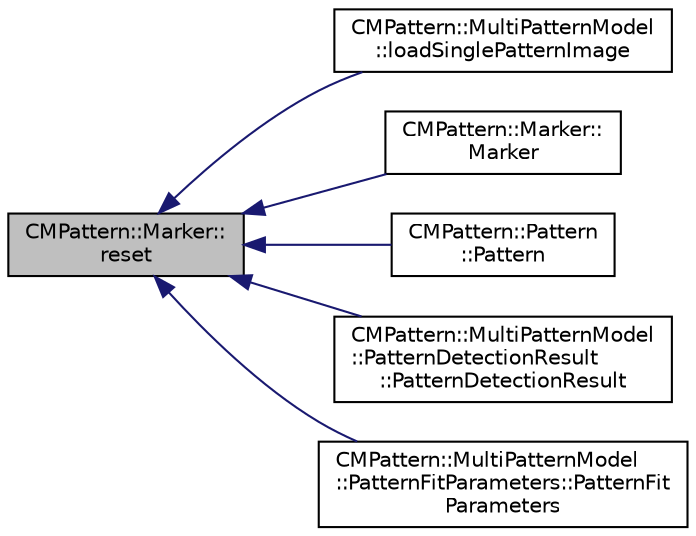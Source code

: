 digraph "CMPattern::Marker::reset"
{
 // INTERACTIVE_SVG=YES
  edge [fontname="Helvetica",fontsize="10",labelfontname="Helvetica",labelfontsize="10"];
  node [fontname="Helvetica",fontsize="10",shape=record];
  rankdir="LR";
  Node1 [label="CMPattern::Marker::\lreset",height=0.2,width=0.4,color="black", fillcolor="grey75", style="filled", fontcolor="black"];
  Node1 -> Node2 [dir="back",color="midnightblue",fontsize="10",style="solid",fontname="Helvetica"];
  Node2 [label="CMPattern::MultiPatternModel\l::loadSinglePatternImage",height=0.2,width=0.4,color="black", fillcolor="white", style="filled",URL="$d1/d49/class_c_m_pattern_1_1_multi_pattern_model.html#aa1ae63073c7e67231b602938fb5b16a7"];
  Node1 -> Node3 [dir="back",color="midnightblue",fontsize="10",style="solid",fontname="Helvetica"];
  Node3 [label="CMPattern::Marker::\lMarker",height=0.2,width=0.4,color="black", fillcolor="white", style="filled",URL="$de/d02/class_c_m_pattern_1_1_marker.html#ad09b3d5d1bdbde27d2ce0f45ca507515"];
  Node1 -> Node4 [dir="back",color="midnightblue",fontsize="10",style="solid",fontname="Helvetica"];
  Node4 [label="CMPattern::Pattern\l::Pattern",height=0.2,width=0.4,color="black", fillcolor="white", style="filled",URL="$db/d67/class_c_m_pattern_1_1_pattern.html#a6ebb5f76fe324728e617b62fa862dbce"];
  Node1 -> Node5 [dir="back",color="midnightblue",fontsize="10",style="solid",fontname="Helvetica"];
  Node5 [label="CMPattern::MultiPatternModel\l::PatternDetectionResult\l::PatternDetectionResult",height=0.2,width=0.4,color="black", fillcolor="white", style="filled",URL="$da/d18/class_c_m_pattern_1_1_multi_pattern_model_1_1_pattern_detection_result.html#a1c82a14ed19755af6ea737d1797954b6"];
  Node1 -> Node6 [dir="back",color="midnightblue",fontsize="10",style="solid",fontname="Helvetica"];
  Node6 [label="CMPattern::MultiPatternModel\l::PatternFitParameters::PatternFit\lParameters",height=0.2,width=0.4,color="black", fillcolor="white", style="filled",URL="$d2/db3/class_c_m_pattern_1_1_multi_pattern_model_1_1_pattern_fit_parameters.html#aa4f24086a757908ffc0efd68fae947a2"];
}
